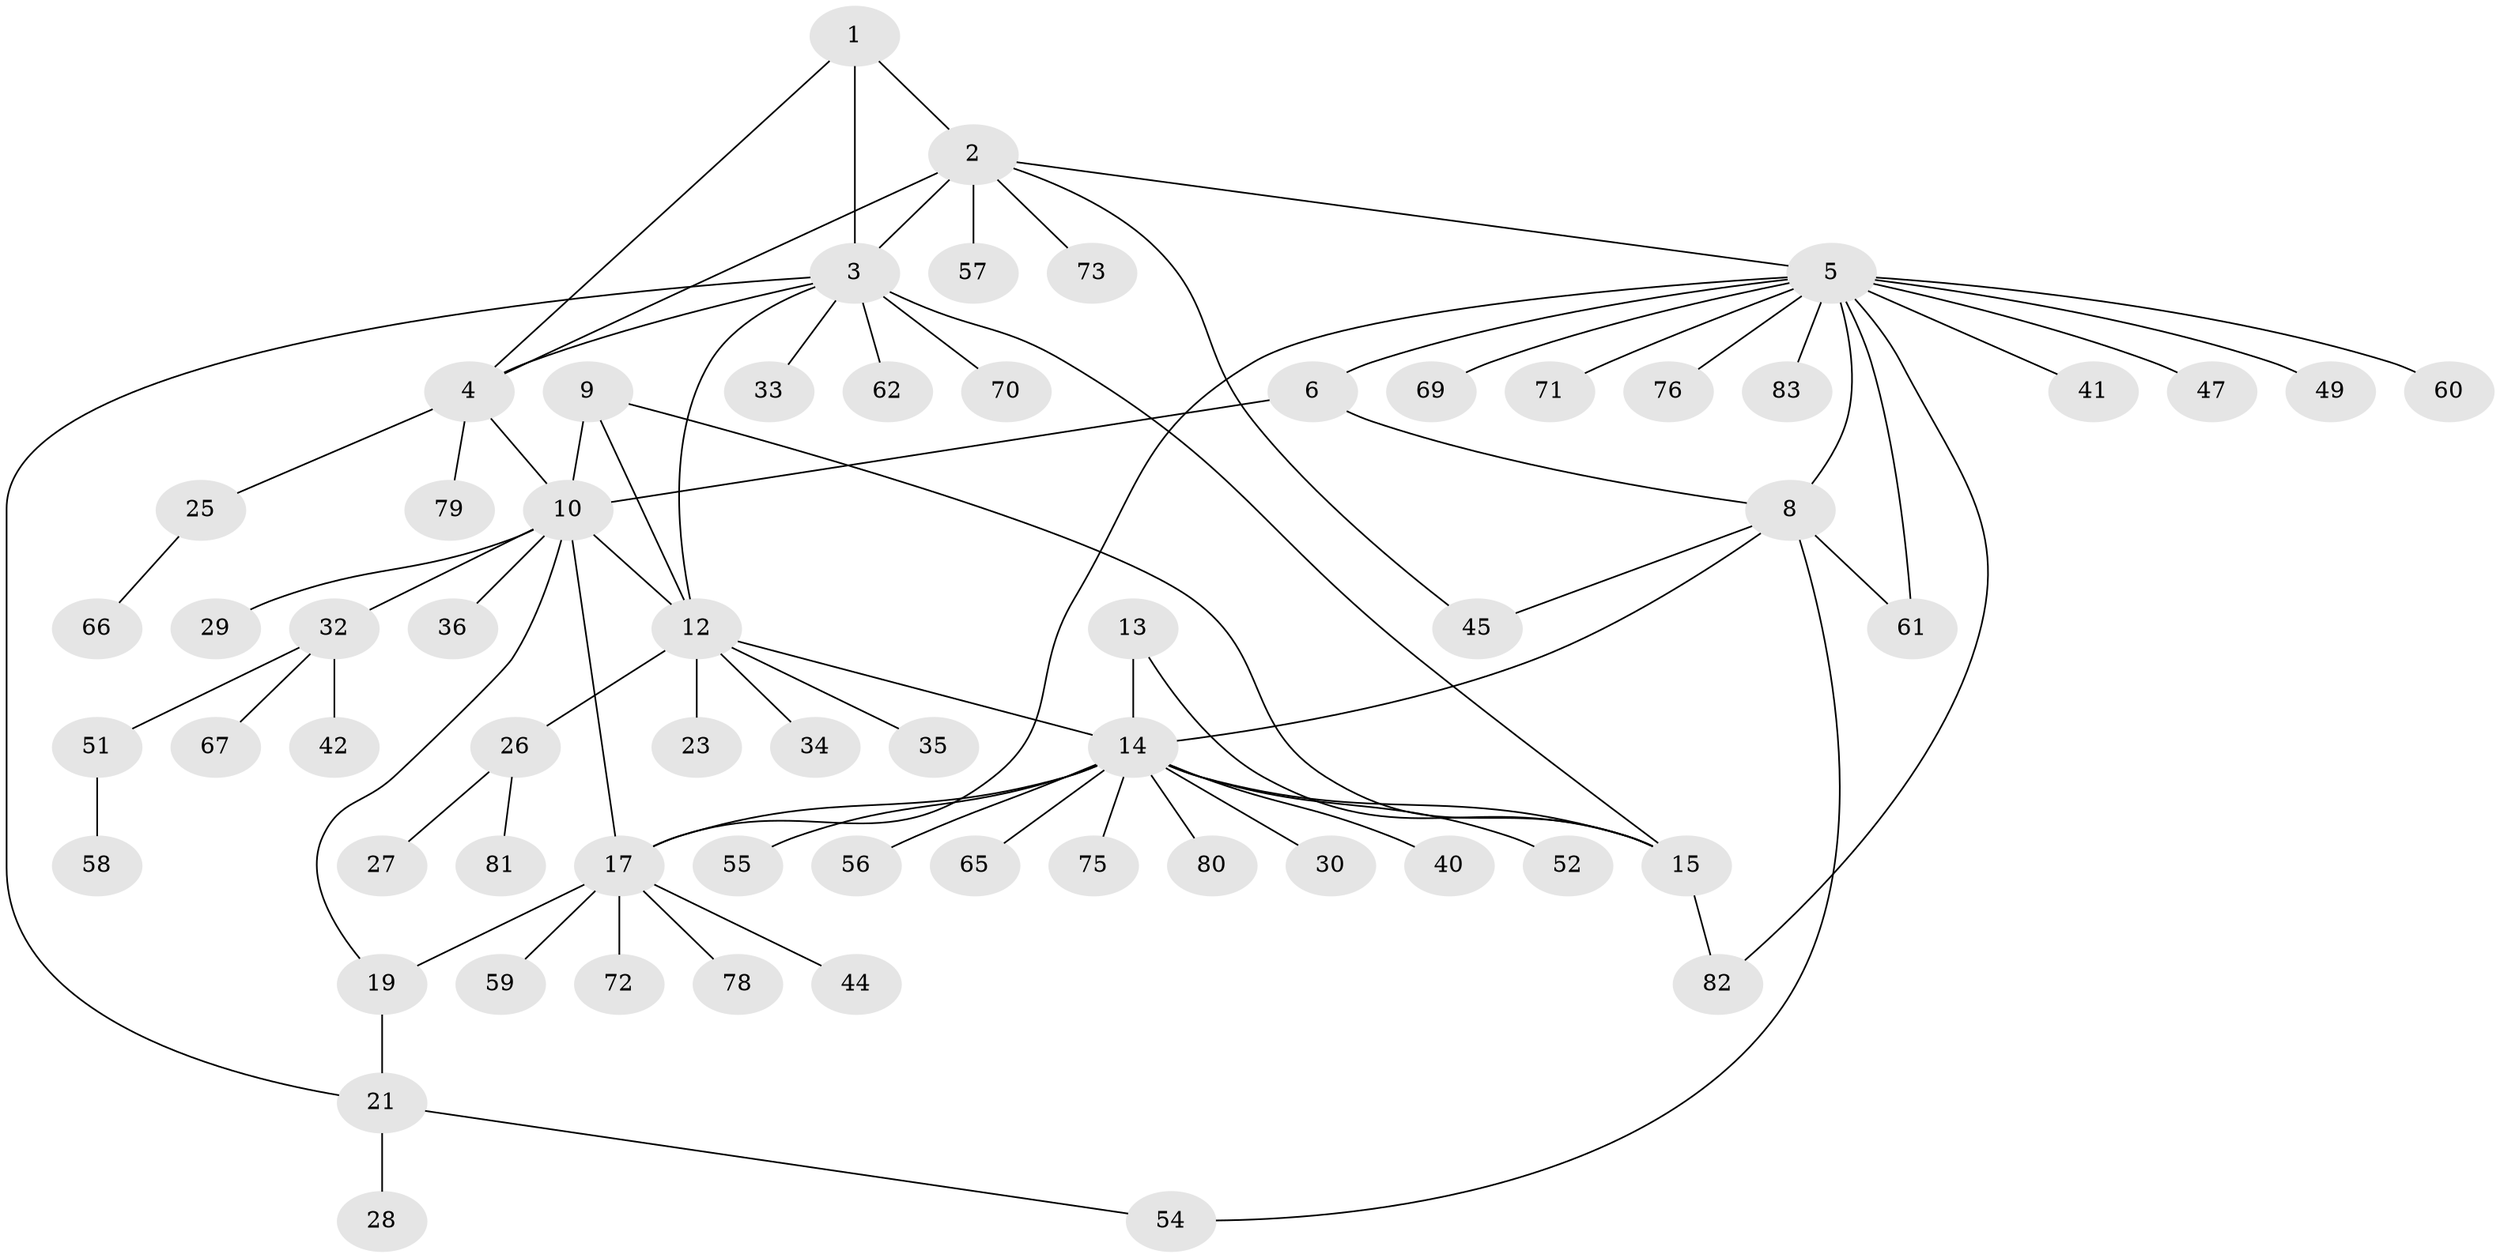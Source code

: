 // Generated by graph-tools (version 1.1) at 2025/52/02/27/25 19:52:15]
// undirected, 62 vertices, 80 edges
graph export_dot {
graph [start="1"]
  node [color=gray90,style=filled];
  1;
  2 [super="+85"];
  3 [super="+31"];
  4 [super="+24"];
  5 [super="+7"];
  6;
  8 [super="+22"];
  9 [super="+11"];
  10 [super="+18"];
  12 [super="+43"];
  13 [super="+46"];
  14 [super="+16"];
  15 [super="+84"];
  17 [super="+20"];
  19;
  21 [super="+53"];
  23;
  25;
  26 [super="+38"];
  27;
  28 [super="+37"];
  29 [super="+77"];
  30 [super="+48"];
  32 [super="+39"];
  33;
  34;
  35;
  36;
  40;
  41 [super="+74"];
  42 [super="+50"];
  44 [super="+63"];
  45;
  47;
  49;
  51;
  52;
  54 [super="+64"];
  55;
  56;
  57;
  58;
  59;
  60;
  61;
  62 [super="+68"];
  65;
  66;
  67;
  69;
  70;
  71;
  72;
  73;
  75;
  76;
  78;
  79;
  80;
  81;
  82;
  83;
  1 -- 2;
  1 -- 3;
  1 -- 4;
  2 -- 3;
  2 -- 4;
  2 -- 45;
  2 -- 57;
  2 -- 73;
  2 -- 5;
  3 -- 4;
  3 -- 12;
  3 -- 15;
  3 -- 33;
  3 -- 62 [weight=2];
  3 -- 21;
  3 -- 70;
  4 -- 25;
  4 -- 79;
  4 -- 10;
  5 -- 6 [weight=2];
  5 -- 8 [weight=2];
  5 -- 41;
  5 -- 47;
  5 -- 49;
  5 -- 60;
  5 -- 61;
  5 -- 69;
  5 -- 71;
  5 -- 76;
  5 -- 82;
  5 -- 83;
  5 -- 17;
  6 -- 8;
  6 -- 10;
  8 -- 45;
  8 -- 14 [weight=2];
  8 -- 54;
  8 -- 61;
  9 -- 10 [weight=2];
  9 -- 12 [weight=2];
  9 -- 15;
  10 -- 12;
  10 -- 29;
  10 -- 32;
  10 -- 36;
  10 -- 17 [weight=2];
  10 -- 19;
  12 -- 23;
  12 -- 26;
  12 -- 34;
  12 -- 35;
  12 -- 14;
  13 -- 14 [weight=2];
  13 -- 15;
  14 -- 15 [weight=2];
  14 -- 40;
  14 -- 52;
  14 -- 55;
  14 -- 75;
  14 -- 65;
  14 -- 80;
  14 -- 56;
  14 -- 30;
  14 -- 17;
  15 -- 82;
  17 -- 19 [weight=2];
  17 -- 72;
  17 -- 78;
  17 -- 59;
  17 -- 44;
  19 -- 21;
  21 -- 28;
  21 -- 54;
  25 -- 66;
  26 -- 27;
  26 -- 81;
  32 -- 51;
  32 -- 42;
  32 -- 67;
  51 -- 58;
}
